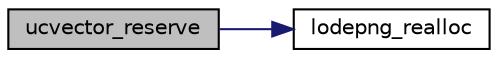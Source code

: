 digraph "ucvector_reserve"
{
 // LATEX_PDF_SIZE
  edge [fontname="Helvetica",fontsize="10",labelfontname="Helvetica",labelfontsize="10"];
  node [fontname="Helvetica",fontsize="10",shape=record];
  rankdir="LR";
  Node1 [label="ucvector_reserve",height=0.2,width=0.4,color="black", fillcolor="grey75", style="filled", fontcolor="black",tooltip=" "];
  Node1 -> Node2 [color="midnightblue",fontsize="10",style="solid",fontname="Helvetica"];
  Node2 [label="lodepng_realloc",height=0.2,width=0.4,color="black", fillcolor="white", style="filled",URL="$lodepng_8cpp.html#a6ee50a3631edd70134996a315552131b",tooltip=" "];
}
